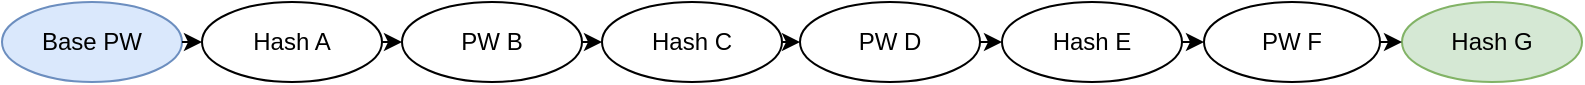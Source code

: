 <mxfile version="10.6.9" type="device"><diagram id="RFJiAr8GBRHd77wIGN0S" name="Page-1"><mxGraphModel dx="2737" dy="1895" grid="1" gridSize="10" guides="1" tooltips="1" connect="1" arrows="1" fold="1" page="1" pageScale="1" pageWidth="827" pageHeight="1169" math="0" shadow="0"><root><mxCell id="0"/><mxCell id="1" parent="0"/><mxCell id="FyluTtS3Re40PCh_Tf2C-6" value="Base PW" style="ellipse;whiteSpace=wrap;html=1;align=center;fillColor=#dae8fc;strokeColor=#6c8ebf;" vertex="1" parent="1"><mxGeometry x="-1640" y="-1110" width="90" height="40" as="geometry"/></mxCell><mxCell id="FyluTtS3Re40PCh_Tf2C-7" value="PW B" style="ellipse;whiteSpace=wrap;html=1;align=center;" vertex="1" parent="1"><mxGeometry x="-1440" y="-1110" width="90" height="40" as="geometry"/></mxCell><mxCell id="FyluTtS3Re40PCh_Tf2C-8" value="Hash A" style="ellipse;whiteSpace=wrap;html=1;align=center;" vertex="1" parent="1"><mxGeometry x="-1540" y="-1110" width="90" height="40" as="geometry"/></mxCell><mxCell id="FyluTtS3Re40PCh_Tf2C-9" value="Hash C" style="ellipse;whiteSpace=wrap;html=1;align=center;" vertex="1" parent="1"><mxGeometry x="-1340" y="-1110" width="90" height="40" as="geometry"/></mxCell><mxCell id="FyluTtS3Re40PCh_Tf2C-10" value="PW D" style="ellipse;whiteSpace=wrap;html=1;align=center;" vertex="1" parent="1"><mxGeometry x="-1241" y="-1110" width="90" height="40" as="geometry"/></mxCell><mxCell id="FyluTtS3Re40PCh_Tf2C-11" value="PW F" style="ellipse;whiteSpace=wrap;html=1;align=center;" vertex="1" parent="1"><mxGeometry x="-1039" y="-1110" width="88" height="40" as="geometry"/></mxCell><mxCell id="FyluTtS3Re40PCh_Tf2C-12" value="Hash E" style="ellipse;whiteSpace=wrap;html=1;align=center;" vertex="1" parent="1"><mxGeometry x="-1140" y="-1110" width="90" height="40" as="geometry"/></mxCell><mxCell id="FyluTtS3Re40PCh_Tf2C-13" value="Hash G" style="ellipse;whiteSpace=wrap;html=1;align=center;fillColor=#d5e8d4;strokeColor=#82b366;" vertex="1" parent="1"><mxGeometry x="-940" y="-1110" width="90" height="40" as="geometry"/></mxCell><mxCell id="FyluTtS3Re40PCh_Tf2C-16" value="" style="endArrow=classic;html=1;entryX=0;entryY=0.5;entryDx=0;entryDy=0;exitX=1;exitY=0.5;exitDx=0;exitDy=0;" edge="1" parent="1" source="FyluTtS3Re40PCh_Tf2C-6" target="FyluTtS3Re40PCh_Tf2C-8"><mxGeometry width="50" height="50" relative="1" as="geometry"><mxPoint x="-1640" y="-1000" as="sourcePoint"/><mxPoint x="-1590" y="-1050" as="targetPoint"/></mxGeometry></mxCell><mxCell id="FyluTtS3Re40PCh_Tf2C-17" value="" style="endArrow=classic;html=1;entryX=0;entryY=0.5;entryDx=0;entryDy=0;exitX=1;exitY=0.5;exitDx=0;exitDy=0;" edge="1" parent="1" source="FyluTtS3Re40PCh_Tf2C-8" target="FyluTtS3Re40PCh_Tf2C-7"><mxGeometry width="50" height="50" relative="1" as="geometry"><mxPoint x="-1540" y="-1080" as="sourcePoint"/><mxPoint x="-1530" y="-1080" as="targetPoint"/></mxGeometry></mxCell><mxCell id="FyluTtS3Re40PCh_Tf2C-21" value="" style="endArrow=classic;html=1;entryX=0;entryY=0.5;entryDx=0;entryDy=0;exitX=1;exitY=0.5;exitDx=0;exitDy=0;" edge="1" parent="1" source="FyluTtS3Re40PCh_Tf2C-11" target="FyluTtS3Re40PCh_Tf2C-13"><mxGeometry width="50" height="50" relative="1" as="geometry"><mxPoint x="-1440" y="-960" as="sourcePoint"/><mxPoint x="-1390" y="-960" as="targetPoint"/></mxGeometry></mxCell><mxCell id="FyluTtS3Re40PCh_Tf2C-22" value="" style="endArrow=classic;html=1;entryX=0;entryY=0.5;entryDx=0;entryDy=0;exitX=1;exitY=0.5;exitDx=0;exitDy=0;" edge="1" parent="1" source="FyluTtS3Re40PCh_Tf2C-12" target="FyluTtS3Re40PCh_Tf2C-11"><mxGeometry width="50" height="50" relative="1" as="geometry"><mxPoint x="-1430" y="-950" as="sourcePoint"/><mxPoint x="-1380" y="-950" as="targetPoint"/></mxGeometry></mxCell><mxCell id="FyluTtS3Re40PCh_Tf2C-23" value="" style="endArrow=classic;html=1;entryX=0;entryY=0.5;entryDx=0;entryDy=0;exitX=1;exitY=0.5;exitDx=0;exitDy=0;" edge="1" parent="1" source="FyluTtS3Re40PCh_Tf2C-10" target="FyluTtS3Re40PCh_Tf2C-12"><mxGeometry width="50" height="50" relative="1" as="geometry"><mxPoint x="-1420" y="-940" as="sourcePoint"/><mxPoint x="-1370" y="-940" as="targetPoint"/></mxGeometry></mxCell><mxCell id="FyluTtS3Re40PCh_Tf2C-24" value="" style="endArrow=classic;html=1;entryX=0;entryY=0.5;entryDx=0;entryDy=0;exitX=1;exitY=0.5;exitDx=0;exitDy=0;" edge="1" parent="1" source="FyluTtS3Re40PCh_Tf2C-9" target="FyluTtS3Re40PCh_Tf2C-10"><mxGeometry width="50" height="50" relative="1" as="geometry"><mxPoint x="-1410" y="-930" as="sourcePoint"/><mxPoint x="-1360" y="-930" as="targetPoint"/></mxGeometry></mxCell><mxCell id="FyluTtS3Re40PCh_Tf2C-25" value="" style="endArrow=classic;html=1;entryX=0;entryY=0.5;entryDx=0;entryDy=0;exitX=1;exitY=0.5;exitDx=0;exitDy=0;" edge="1" parent="1" source="FyluTtS3Re40PCh_Tf2C-7" target="FyluTtS3Re40PCh_Tf2C-9"><mxGeometry width="50" height="50" relative="1" as="geometry"><mxPoint x="-1400" y="-920" as="sourcePoint"/><mxPoint x="-1350" y="-920" as="targetPoint"/></mxGeometry></mxCell></root></mxGraphModel></diagram></mxfile>